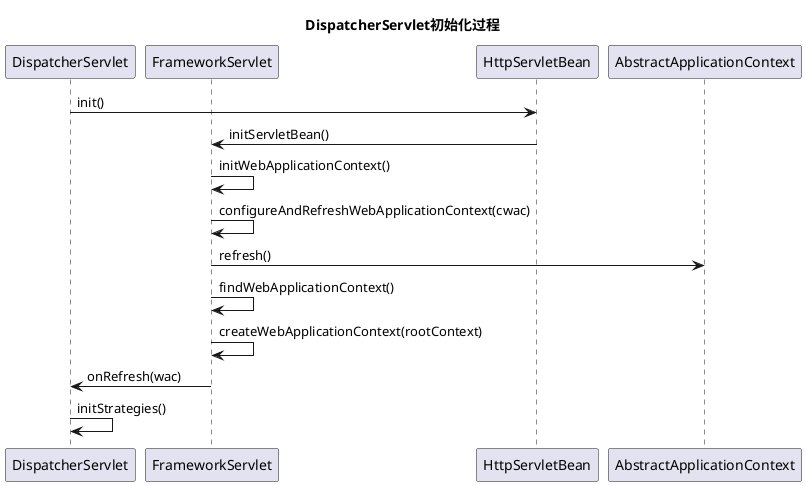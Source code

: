 @startuml
title DispatcherServlet初始化过程

participant DispatcherServlet
participant FrameworkServlet
participant HttpServletBean

DispatcherServlet -> HttpServletBean: init()
HttpServletBean -> FrameworkServlet: initServletBean()
FrameworkServlet -> FrameworkServlet: initWebApplicationContext()
FrameworkServlet -> FrameworkServlet: configureAndRefreshWebApplicationContext(cwac)
FrameworkServlet -> AbstractApplicationContext: refresh()
FrameworkServlet -> FrameworkServlet: findWebApplicationContext()
FrameworkServlet -> FrameworkServlet: createWebApplicationContext(rootContext)
FrameworkServlet -> DispatcherServlet: onRefresh(wac)
DispatcherServlet -> DispatcherServlet: initStrategies()

@enduml